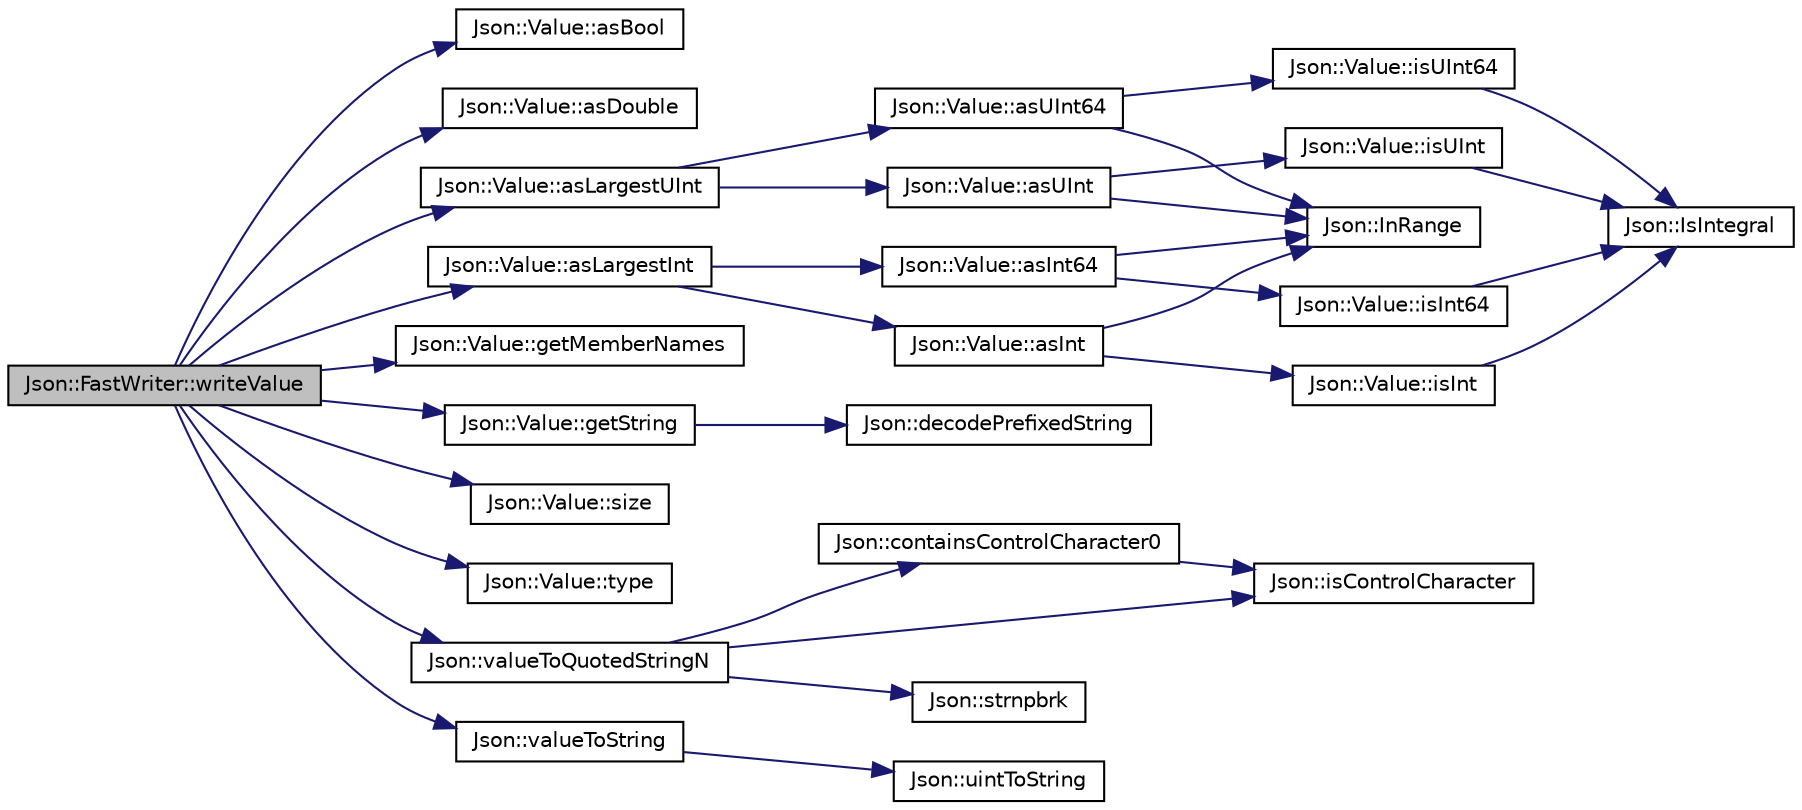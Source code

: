 digraph "Json::FastWriter::writeValue"
{
 // LATEX_PDF_SIZE
  edge [fontname="Helvetica",fontsize="10",labelfontname="Helvetica",labelfontsize="10"];
  node [fontname="Helvetica",fontsize="10",shape=record];
  rankdir="LR";
  Node1 [label="Json::FastWriter::writeValue",height=0.2,width=0.4,color="black", fillcolor="grey75", style="filled", fontcolor="black",tooltip=" "];
  Node1 -> Node2 [color="midnightblue",fontsize="10",style="solid",fontname="Helvetica"];
  Node2 [label="Json::Value::asBool",height=0.2,width=0.4,color="black", fillcolor="white", style="filled",URL="$class_json_1_1_value.html#ab693fb7b9b1595bb0adc49658bbf780d",tooltip=" "];
  Node1 -> Node3 [color="midnightblue",fontsize="10",style="solid",fontname="Helvetica"];
  Node3 [label="Json::Value::asDouble",height=0.2,width=0.4,color="black", fillcolor="white", style="filled",URL="$class_json_1_1_value.html#afd24002a18aef907ad746b1cb9eda0a2",tooltip=" "];
  Node1 -> Node4 [color="midnightblue",fontsize="10",style="solid",fontname="Helvetica"];
  Node4 [label="Json::Value::asLargestInt",height=0.2,width=0.4,color="black", fillcolor="white", style="filled",URL="$class_json_1_1_value.html#ab16f2ea2a117a1b3b576acab8b6a700d",tooltip=" "];
  Node4 -> Node5 [color="midnightblue",fontsize="10",style="solid",fontname="Helvetica"];
  Node5 [label="Json::Value::asInt",height=0.2,width=0.4,color="black", fillcolor="white", style="filled",URL="$class_json_1_1_value.html#a614d635bc248a592593feb322cd15ab8",tooltip=" "];
  Node5 -> Node6 [color="midnightblue",fontsize="10",style="solid",fontname="Helvetica"];
  Node6 [label="Json::InRange",height=0.2,width=0.4,color="black", fillcolor="white", style="filled",URL="$namespace_json.html#aff0180507262a244de61b961178d7443",tooltip=" "];
  Node5 -> Node7 [color="midnightblue",fontsize="10",style="solid",fontname="Helvetica"];
  Node7 [label="Json::Value::isInt",height=0.2,width=0.4,color="black", fillcolor="white", style="filled",URL="$class_json_1_1_value.html#aff51d8b52979ca06cf9d909accd5f695",tooltip=" "];
  Node7 -> Node8 [color="midnightblue",fontsize="10",style="solid",fontname="Helvetica"];
  Node8 [label="Json::IsIntegral",height=0.2,width=0.4,color="black", fillcolor="white", style="filled",URL="$namespace_json.html#a1a04cc9d31e64b5912dade003c9b99b5",tooltip=" "];
  Node4 -> Node9 [color="midnightblue",fontsize="10",style="solid",fontname="Helvetica"];
  Node9 [label="Json::Value::asInt64",height=0.2,width=0.4,color="black", fillcolor="white", style="filled",URL="$class_json_1_1_value.html#aa647ac4fe51a2e325c063ebe32262b44",tooltip=" "];
  Node9 -> Node6 [color="midnightblue",fontsize="10",style="solid",fontname="Helvetica"];
  Node9 -> Node10 [color="midnightblue",fontsize="10",style="solid",fontname="Helvetica"];
  Node10 [label="Json::Value::isInt64",height=0.2,width=0.4,color="black", fillcolor="white", style="filled",URL="$class_json_1_1_value.html#a4a81fb3c3acdbb68b2e2f30836a4f53e",tooltip=" "];
  Node10 -> Node8 [color="midnightblue",fontsize="10",style="solid",fontname="Helvetica"];
  Node1 -> Node11 [color="midnightblue",fontsize="10",style="solid",fontname="Helvetica"];
  Node11 [label="Json::Value::asLargestUInt",height=0.2,width=0.4,color="black", fillcolor="white", style="filled",URL="$class_json_1_1_value.html#ad03548101e0bf3d2d9eac75c64a0b8d7",tooltip=" "];
  Node11 -> Node12 [color="midnightblue",fontsize="10",style="solid",fontname="Helvetica"];
  Node12 [label="Json::Value::asUInt",height=0.2,width=0.4,color="black", fillcolor="white", style="filled",URL="$class_json_1_1_value.html#a74b305583ec3aacf4f9dd06e799dc265",tooltip=" "];
  Node12 -> Node6 [color="midnightblue",fontsize="10",style="solid",fontname="Helvetica"];
  Node12 -> Node13 [color="midnightblue",fontsize="10",style="solid",fontname="Helvetica"];
  Node13 [label="Json::Value::isUInt",height=0.2,width=0.4,color="black", fillcolor="white", style="filled",URL="$class_json_1_1_value.html#abdda463d3269015f883587349726cfbc",tooltip=" "];
  Node13 -> Node8 [color="midnightblue",fontsize="10",style="solid",fontname="Helvetica"];
  Node11 -> Node14 [color="midnightblue",fontsize="10",style="solid",fontname="Helvetica"];
  Node14 [label="Json::Value::asUInt64",height=0.2,width=0.4,color="black", fillcolor="white", style="filled",URL="$class_json_1_1_value.html#a0e44a5a4cd0c099f9570dfa25813eb60",tooltip=" "];
  Node14 -> Node6 [color="midnightblue",fontsize="10",style="solid",fontname="Helvetica"];
  Node14 -> Node15 [color="midnightblue",fontsize="10",style="solid",fontname="Helvetica"];
  Node15 [label="Json::Value::isUInt64",height=0.2,width=0.4,color="black", fillcolor="white", style="filled",URL="$class_json_1_1_value.html#a883576e35cb03a785258edb56777a2de",tooltip=" "];
  Node15 -> Node8 [color="midnightblue",fontsize="10",style="solid",fontname="Helvetica"];
  Node1 -> Node16 [color="midnightblue",fontsize="10",style="solid",fontname="Helvetica"];
  Node16 [label="Json::Value::getMemberNames",height=0.2,width=0.4,color="black", fillcolor="white", style="filled",URL="$class_json_1_1_value.html#a79d7725dce6260317333e69022367ac9",tooltip="Return a list of the member names."];
  Node1 -> Node17 [color="midnightblue",fontsize="10",style="solid",fontname="Helvetica"];
  Node17 [label="Json::Value::getString",height=0.2,width=0.4,color="black", fillcolor="white", style="filled",URL="$class_json_1_1_value.html#a2e1b7be6bde2fe23f15290d9ddbbdf8a",tooltip=" "];
  Node17 -> Node18 [color="midnightblue",fontsize="10",style="solid",fontname="Helvetica"];
  Node18 [label="Json::decodePrefixedString",height=0.2,width=0.4,color="black", fillcolor="white", style="filled",URL="$namespace_json.html#aad8b4982c1acd164f541fba396ac9fb1",tooltip=" "];
  Node1 -> Node19 [color="midnightblue",fontsize="10",style="solid",fontname="Helvetica"];
  Node19 [label="Json::Value::size",height=0.2,width=0.4,color="black", fillcolor="white", style="filled",URL="$class_json_1_1_value.html#a0ec2808e1d7efa4e9fad938d6667be44",tooltip="Number of values in array or object."];
  Node1 -> Node20 [color="midnightblue",fontsize="10",style="solid",fontname="Helvetica"];
  Node20 [label="Json::Value::type",height=0.2,width=0.4,color="black", fillcolor="white", style="filled",URL="$class_json_1_1_value.html#a8ce61157a011894f0252ceed232312de",tooltip=" "];
  Node1 -> Node21 [color="midnightblue",fontsize="10",style="solid",fontname="Helvetica"];
  Node21 [label="Json::valueToQuotedStringN",height=0.2,width=0.4,color="black", fillcolor="white", style="filled",URL="$namespace_json.html#a29aff81733b8fdaabf3f1acfc3ad339f",tooltip=" "];
  Node21 -> Node22 [color="midnightblue",fontsize="10",style="solid",fontname="Helvetica"];
  Node22 [label="Json::containsControlCharacter0",height=0.2,width=0.4,color="black", fillcolor="white", style="filled",URL="$namespace_json.html#ae8a357381f264cf28f46449e79ab1dea",tooltip=" "];
  Node22 -> Node23 [color="midnightblue",fontsize="10",style="solid",fontname="Helvetica"];
  Node23 [label="Json::isControlCharacter",height=0.2,width=0.4,color="black", fillcolor="white", style="filled",URL="$namespace_json.html#a0381e631737f51331065a388f4f59197",tooltip="Returns true if ch is a control character (in range [1,31])."];
  Node21 -> Node23 [color="midnightblue",fontsize="10",style="solid",fontname="Helvetica"];
  Node21 -> Node24 [color="midnightblue",fontsize="10",style="solid",fontname="Helvetica"];
  Node24 [label="Json::strnpbrk",height=0.2,width=0.4,color="black", fillcolor="white", style="filled",URL="$namespace_json.html#a7492156d0c7d2dd2f672acacfb240320",tooltip=" "];
  Node1 -> Node25 [color="midnightblue",fontsize="10",style="solid",fontname="Helvetica"];
  Node25 [label="Json::valueToString",height=0.2,width=0.4,color="black", fillcolor="white", style="filled",URL="$namespace_json.html#a77501ed00903d1b183a55a5fbf6b749a",tooltip=" "];
  Node25 -> Node26 [color="midnightblue",fontsize="10",style="solid",fontname="Helvetica"];
  Node26 [label="Json::uintToString",height=0.2,width=0.4,color="black", fillcolor="white", style="filled",URL="$namespace_json.html#ac1ffd21a9e55122014353c773ccc496e",tooltip=" "];
}
